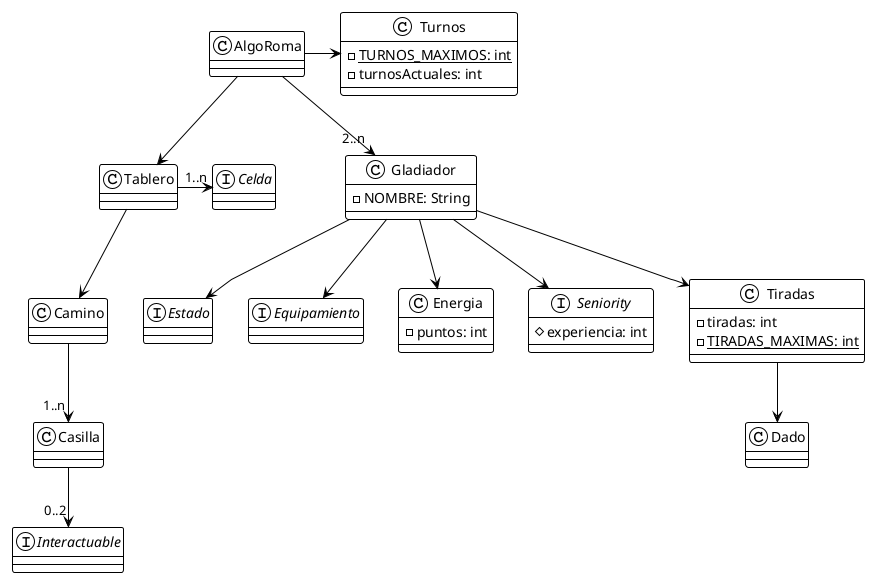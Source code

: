 @startuml
!theme plain
skinparam linetype polyline

class Turnos {
    - {static} TURNOS_MAXIMOS: int
    - turnosActuales: int
}
class Gladiador {
    - NOMBRE: String
}
interface Estado
interface Equipamiento
class Energia {
    - puntos: int
}
interface Celda
interface Interactuable
interface Seniority {
    # experiencia: int
}
class Tiradas {
    - tiradas: int
    - {static} TIRADAS_MAXIMAS: int
}

AlgoRoma --> Tablero
AlgoRoma --> "2..n" Gladiador
Gladiador --> Energia
Gladiador --> Tiradas
Tiradas --> Dado
Gladiador --> Estado
Gladiador --> Equipamiento
Gladiador --> Seniority
AlgoRoma -r-> Turnos
Tablero --> Camino
Tablero -r-> "1..n" Celda
Camino --> "1..n" Casilla
Casilla --> "0..2" Interactuable

@enduml